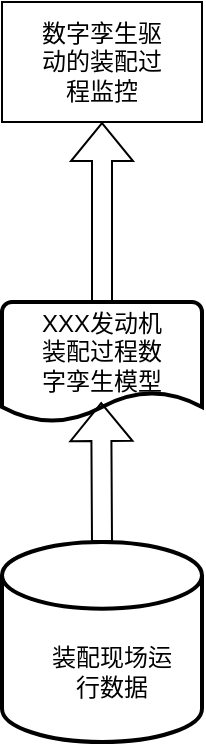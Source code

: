 <mxfile version="24.6.4" type="github">
  <diagram name="第 1 页" id="6g1x5-ycKN2szAlPrBdQ">
    <mxGraphModel dx="1051" dy="693" grid="1" gridSize="10" guides="1" tooltips="1" connect="1" arrows="1" fold="1" page="1" pageScale="1" pageWidth="827" pageHeight="1169" math="0" shadow="0">
      <root>
        <mxCell id="0" />
        <mxCell id="1" parent="0" />
        <mxCell id="rqMtfukKvY8dzJU4S8m8-5" value="" style="group" vertex="1" connectable="0" parent="1">
          <mxGeometry x="90" y="120" width="100" height="60" as="geometry" />
        </mxCell>
        <mxCell id="rqMtfukKvY8dzJU4S8m8-2" value="" style="rounded=0;whiteSpace=wrap;html=1;" vertex="1" parent="rqMtfukKvY8dzJU4S8m8-5">
          <mxGeometry width="100" height="60" as="geometry" />
        </mxCell>
        <mxCell id="rqMtfukKvY8dzJU4S8m8-3" value="数字孪生驱动的装配过程监控" style="text;html=1;align=center;verticalAlign=middle;whiteSpace=wrap;rounded=0;" vertex="1" parent="rqMtfukKvY8dzJU4S8m8-5">
          <mxGeometry x="15" y="15" width="70" height="30" as="geometry" />
        </mxCell>
        <mxCell id="rqMtfukKvY8dzJU4S8m8-13" value="" style="group" vertex="1" connectable="0" parent="1">
          <mxGeometry x="90" y="270" width="100" height="60" as="geometry" />
        </mxCell>
        <mxCell id="rqMtfukKvY8dzJU4S8m8-6" value="" style="strokeWidth=2;html=1;shape=mxgraph.flowchart.document2;whiteSpace=wrap;size=0.25;" vertex="1" parent="rqMtfukKvY8dzJU4S8m8-13">
          <mxGeometry width="100" height="60" as="geometry" />
        </mxCell>
        <mxCell id="rqMtfukKvY8dzJU4S8m8-10" value="XXX发动机装配过程数字孪生模型" style="text;html=1;align=center;verticalAlign=middle;whiteSpace=wrap;rounded=0;" vertex="1" parent="rqMtfukKvY8dzJU4S8m8-13">
          <mxGeometry x="15" y="10" width="70" height="30" as="geometry" />
        </mxCell>
        <mxCell id="rqMtfukKvY8dzJU4S8m8-14" value="" style="group" vertex="1" connectable="0" parent="1">
          <mxGeometry x="90" y="390" width="100" height="100" as="geometry" />
        </mxCell>
        <mxCell id="rqMtfukKvY8dzJU4S8m8-11" value="" style="strokeWidth=2;html=1;shape=mxgraph.flowchart.database;whiteSpace=wrap;" vertex="1" parent="rqMtfukKvY8dzJU4S8m8-14">
          <mxGeometry width="100" height="100" as="geometry" />
        </mxCell>
        <mxCell id="rqMtfukKvY8dzJU4S8m8-12" value="装配现场运行数据" style="text;html=1;align=center;verticalAlign=middle;whiteSpace=wrap;rounded=0;" vertex="1" parent="rqMtfukKvY8dzJU4S8m8-14">
          <mxGeometry x="20" y="50" width="70" height="30" as="geometry" />
        </mxCell>
        <mxCell id="rqMtfukKvY8dzJU4S8m8-16" value="" style="shape=flexArrow;endArrow=classic;html=1;rounded=0;exitX=0.5;exitY=0;exitDx=0;exitDy=0;exitPerimeter=0;" edge="1" parent="1" source="rqMtfukKvY8dzJU4S8m8-6" target="rqMtfukKvY8dzJU4S8m8-2">
          <mxGeometry width="50" height="50" relative="1" as="geometry">
            <mxPoint x="140" y="260" as="sourcePoint" />
            <mxPoint x="190" y="210" as="targetPoint" />
          </mxGeometry>
        </mxCell>
        <mxCell id="rqMtfukKvY8dzJU4S8m8-17" value="" style="shape=flexArrow;endArrow=classic;html=1;rounded=0;exitX=0.5;exitY=0;exitDx=0;exitDy=0;exitPerimeter=0;" edge="1" parent="1" source="rqMtfukKvY8dzJU4S8m8-11">
          <mxGeometry width="50" height="50" relative="1" as="geometry">
            <mxPoint x="140" y="370" as="sourcePoint" />
            <mxPoint x="139.6" y="320" as="targetPoint" />
          </mxGeometry>
        </mxCell>
      </root>
    </mxGraphModel>
  </diagram>
</mxfile>
